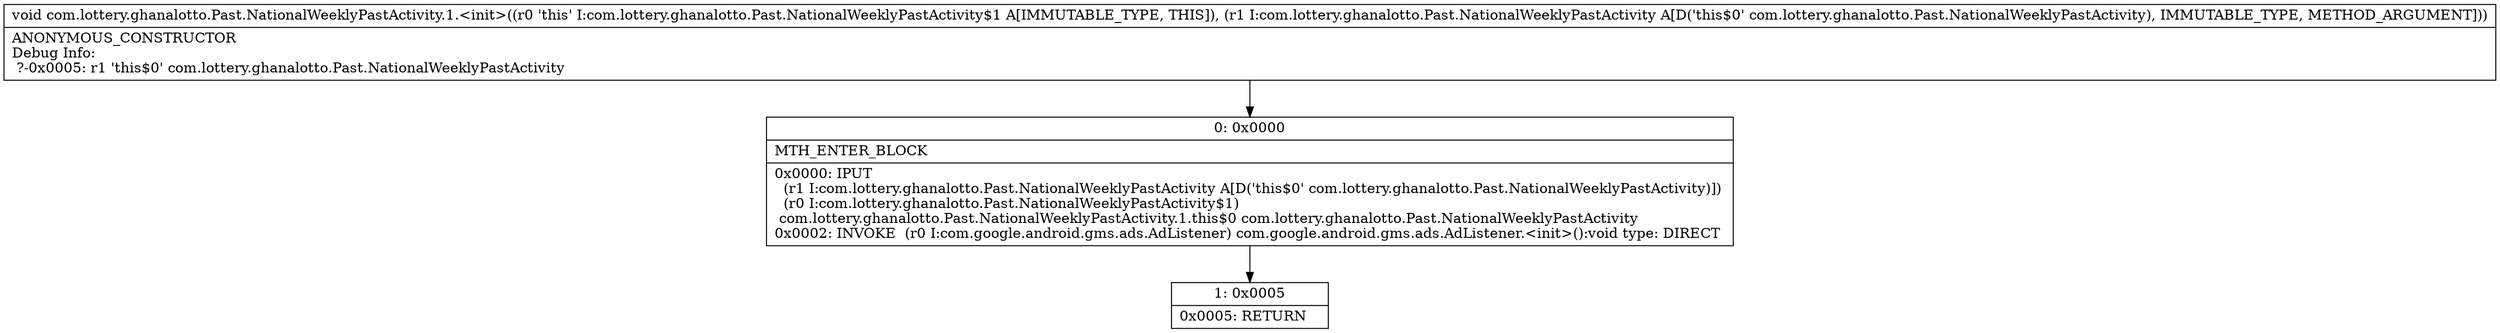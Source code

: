 digraph "CFG forcom.lottery.ghanalotto.Past.NationalWeeklyPastActivity.1.\<init\>(Lcom\/lottery\/ghanalotto\/Past\/NationalWeeklyPastActivity;)V" {
Node_0 [shape=record,label="{0\:\ 0x0000|MTH_ENTER_BLOCK\l|0x0000: IPUT  \l  (r1 I:com.lottery.ghanalotto.Past.NationalWeeklyPastActivity A[D('this$0' com.lottery.ghanalotto.Past.NationalWeeklyPastActivity)])\l  (r0 I:com.lottery.ghanalotto.Past.NationalWeeklyPastActivity$1)\l com.lottery.ghanalotto.Past.NationalWeeklyPastActivity.1.this$0 com.lottery.ghanalotto.Past.NationalWeeklyPastActivity \l0x0002: INVOKE  (r0 I:com.google.android.gms.ads.AdListener) com.google.android.gms.ads.AdListener.\<init\>():void type: DIRECT \l}"];
Node_1 [shape=record,label="{1\:\ 0x0005|0x0005: RETURN   \l}"];
MethodNode[shape=record,label="{void com.lottery.ghanalotto.Past.NationalWeeklyPastActivity.1.\<init\>((r0 'this' I:com.lottery.ghanalotto.Past.NationalWeeklyPastActivity$1 A[IMMUTABLE_TYPE, THIS]), (r1 I:com.lottery.ghanalotto.Past.NationalWeeklyPastActivity A[D('this$0' com.lottery.ghanalotto.Past.NationalWeeklyPastActivity), IMMUTABLE_TYPE, METHOD_ARGUMENT]))  | ANONYMOUS_CONSTRUCTOR\lDebug Info:\l  ?\-0x0005: r1 'this$0' com.lottery.ghanalotto.Past.NationalWeeklyPastActivity\l}"];
MethodNode -> Node_0;
Node_0 -> Node_1;
}

